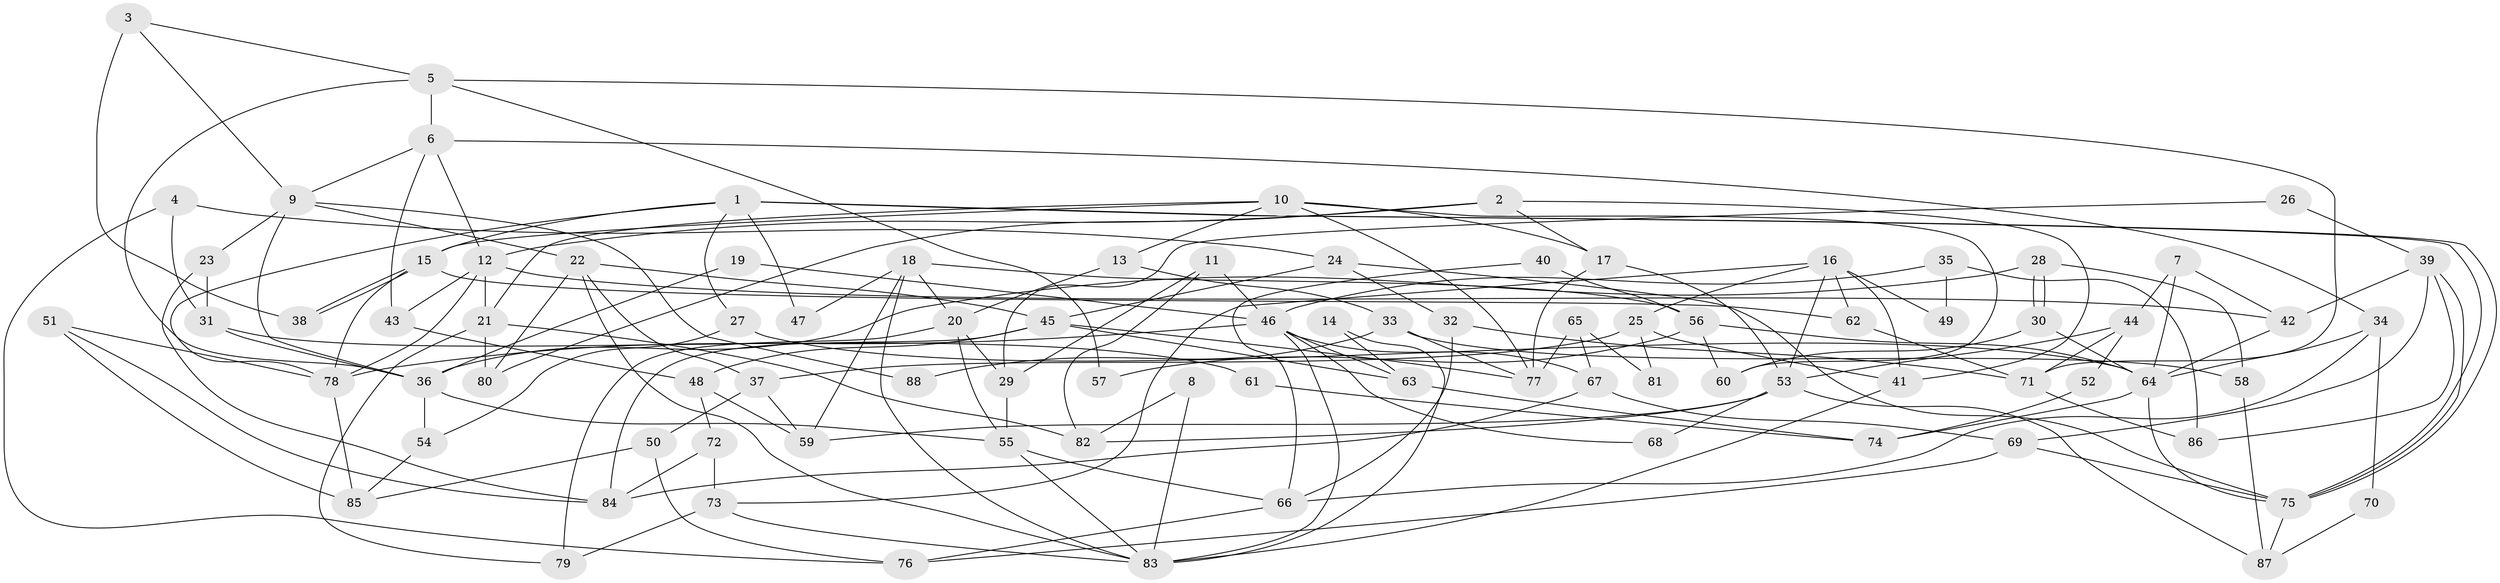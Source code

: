// Generated by graph-tools (version 1.1) at 2025/35/03/09/25 02:35:56]
// undirected, 88 vertices, 176 edges
graph export_dot {
graph [start="1"]
  node [color=gray90,style=filled];
  1;
  2;
  3;
  4;
  5;
  6;
  7;
  8;
  9;
  10;
  11;
  12;
  13;
  14;
  15;
  16;
  17;
  18;
  19;
  20;
  21;
  22;
  23;
  24;
  25;
  26;
  27;
  28;
  29;
  30;
  31;
  32;
  33;
  34;
  35;
  36;
  37;
  38;
  39;
  40;
  41;
  42;
  43;
  44;
  45;
  46;
  47;
  48;
  49;
  50;
  51;
  52;
  53;
  54;
  55;
  56;
  57;
  58;
  59;
  60;
  61;
  62;
  63;
  64;
  65;
  66;
  67;
  68;
  69;
  70;
  71;
  72;
  73;
  74;
  75;
  76;
  77;
  78;
  79;
  80;
  81;
  82;
  83;
  84;
  85;
  86;
  87;
  88;
  1 -- 75;
  1 -- 75;
  1 -- 15;
  1 -- 27;
  1 -- 47;
  1 -- 78;
  2 -- 41;
  2 -- 12;
  2 -- 17;
  2 -- 80;
  3 -- 5;
  3 -- 9;
  3 -- 38;
  4 -- 76;
  4 -- 24;
  4 -- 31;
  5 -- 71;
  5 -- 6;
  5 -- 36;
  5 -- 57;
  6 -- 43;
  6 -- 12;
  6 -- 9;
  6 -- 34;
  7 -- 64;
  7 -- 42;
  7 -- 44;
  8 -- 82;
  8 -- 83;
  9 -- 36;
  9 -- 22;
  9 -- 23;
  9 -- 88;
  10 -- 77;
  10 -- 17;
  10 -- 13;
  10 -- 15;
  10 -- 21;
  10 -- 60;
  11 -- 82;
  11 -- 46;
  11 -- 29;
  12 -- 21;
  12 -- 78;
  12 -- 42;
  12 -- 43;
  13 -- 20;
  13 -- 33;
  14 -- 63;
  14 -- 83;
  15 -- 38;
  15 -- 38;
  15 -- 62;
  15 -- 78;
  16 -- 41;
  16 -- 62;
  16 -- 25;
  16 -- 49;
  16 -- 53;
  16 -- 73;
  17 -- 77;
  17 -- 53;
  18 -- 20;
  18 -- 83;
  18 -- 47;
  18 -- 56;
  18 -- 59;
  19 -- 36;
  19 -- 46;
  20 -- 79;
  20 -- 29;
  20 -- 55;
  21 -- 80;
  21 -- 79;
  21 -- 82;
  22 -- 37;
  22 -- 45;
  22 -- 80;
  22 -- 83;
  23 -- 84;
  23 -- 31;
  24 -- 45;
  24 -- 75;
  24 -- 32;
  25 -- 37;
  25 -- 41;
  25 -- 81;
  26 -- 39;
  26 -- 29;
  27 -- 64;
  27 -- 54;
  28 -- 30;
  28 -- 30;
  28 -- 36;
  28 -- 58;
  29 -- 55;
  30 -- 64;
  30 -- 60;
  31 -- 36;
  31 -- 61;
  32 -- 66;
  32 -- 71;
  33 -- 58;
  33 -- 77;
  33 -- 88;
  34 -- 64;
  34 -- 66;
  34 -- 70;
  35 -- 46;
  35 -- 86;
  35 -- 49;
  36 -- 54;
  36 -- 55;
  37 -- 50;
  37 -- 59;
  39 -- 75;
  39 -- 69;
  39 -- 42;
  39 -- 86;
  40 -- 56;
  40 -- 66;
  41 -- 83;
  42 -- 64;
  43 -- 48;
  44 -- 53;
  44 -- 52;
  44 -- 71;
  45 -- 84;
  45 -- 48;
  45 -- 63;
  45 -- 77;
  46 -- 78;
  46 -- 83;
  46 -- 63;
  46 -- 67;
  46 -- 68;
  48 -- 59;
  48 -- 72;
  50 -- 85;
  50 -- 76;
  51 -- 78;
  51 -- 85;
  51 -- 84;
  52 -- 74;
  53 -- 59;
  53 -- 68;
  53 -- 82;
  53 -- 87;
  54 -- 85;
  55 -- 66;
  55 -- 83;
  56 -- 60;
  56 -- 57;
  56 -- 64;
  58 -- 87;
  61 -- 74;
  62 -- 71;
  63 -- 74;
  64 -- 74;
  64 -- 75;
  65 -- 67;
  65 -- 77;
  65 -- 81;
  66 -- 76;
  67 -- 84;
  67 -- 69;
  69 -- 75;
  69 -- 76;
  70 -- 87;
  71 -- 86;
  72 -- 73;
  72 -- 84;
  73 -- 83;
  73 -- 79;
  75 -- 87;
  78 -- 85;
}
